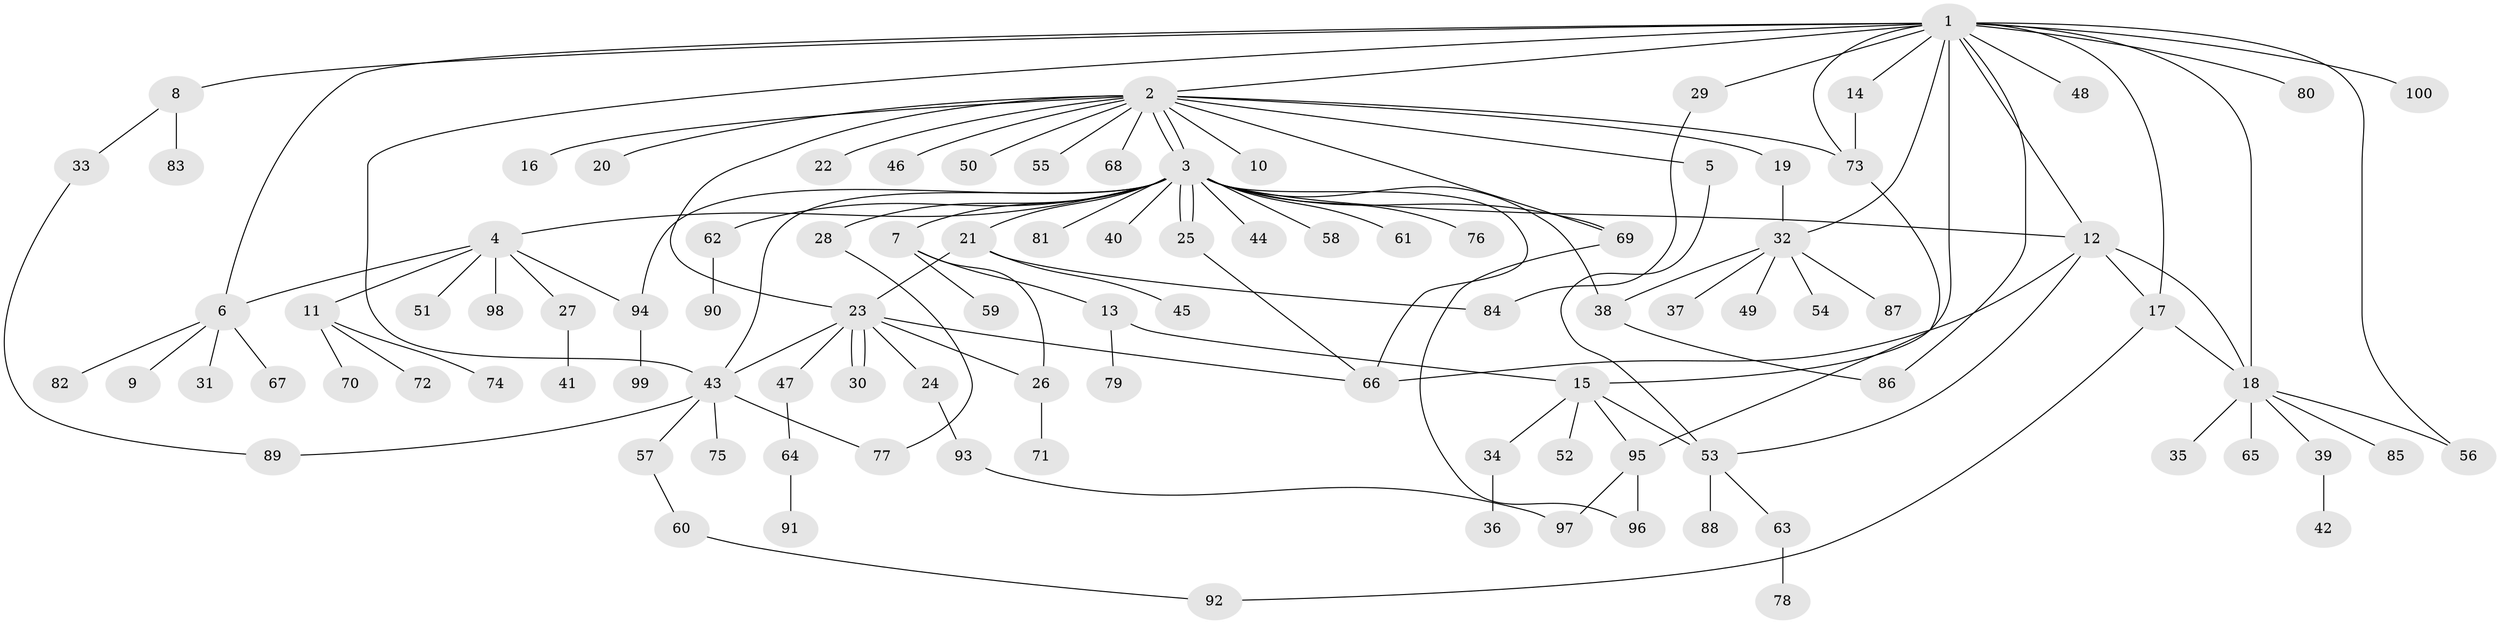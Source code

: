 // Generated by graph-tools (version 1.1) at 2025/38/02/21/25 10:38:54]
// undirected, 100 vertices, 132 edges
graph export_dot {
graph [start="1"]
  node [color=gray90,style=filled];
  1;
  2;
  3;
  4;
  5;
  6;
  7;
  8;
  9;
  10;
  11;
  12;
  13;
  14;
  15;
  16;
  17;
  18;
  19;
  20;
  21;
  22;
  23;
  24;
  25;
  26;
  27;
  28;
  29;
  30;
  31;
  32;
  33;
  34;
  35;
  36;
  37;
  38;
  39;
  40;
  41;
  42;
  43;
  44;
  45;
  46;
  47;
  48;
  49;
  50;
  51;
  52;
  53;
  54;
  55;
  56;
  57;
  58;
  59;
  60;
  61;
  62;
  63;
  64;
  65;
  66;
  67;
  68;
  69;
  70;
  71;
  72;
  73;
  74;
  75;
  76;
  77;
  78;
  79;
  80;
  81;
  82;
  83;
  84;
  85;
  86;
  87;
  88;
  89;
  90;
  91;
  92;
  93;
  94;
  95;
  96;
  97;
  98;
  99;
  100;
  1 -- 2;
  1 -- 6;
  1 -- 8;
  1 -- 12;
  1 -- 14;
  1 -- 15;
  1 -- 17;
  1 -- 18;
  1 -- 29;
  1 -- 32;
  1 -- 43;
  1 -- 48;
  1 -- 56;
  1 -- 73;
  1 -- 80;
  1 -- 86;
  1 -- 100;
  2 -- 3;
  2 -- 3;
  2 -- 5;
  2 -- 10;
  2 -- 16;
  2 -- 19;
  2 -- 20;
  2 -- 22;
  2 -- 23;
  2 -- 46;
  2 -- 50;
  2 -- 55;
  2 -- 68;
  2 -- 69;
  2 -- 73;
  3 -- 4;
  3 -- 7;
  3 -- 12;
  3 -- 21;
  3 -- 25;
  3 -- 25;
  3 -- 28;
  3 -- 38;
  3 -- 40;
  3 -- 43;
  3 -- 44;
  3 -- 58;
  3 -- 61;
  3 -- 62;
  3 -- 66;
  3 -- 69;
  3 -- 76;
  3 -- 81;
  3 -- 94;
  4 -- 6;
  4 -- 11;
  4 -- 27;
  4 -- 51;
  4 -- 94;
  4 -- 98;
  5 -- 53;
  6 -- 9;
  6 -- 31;
  6 -- 67;
  6 -- 82;
  7 -- 13;
  7 -- 26;
  7 -- 59;
  8 -- 33;
  8 -- 83;
  11 -- 70;
  11 -- 72;
  11 -- 74;
  12 -- 17;
  12 -- 18;
  12 -- 53;
  12 -- 66;
  13 -- 15;
  13 -- 79;
  14 -- 73;
  15 -- 34;
  15 -- 52;
  15 -- 53;
  15 -- 95;
  17 -- 18;
  17 -- 92;
  18 -- 35;
  18 -- 39;
  18 -- 56;
  18 -- 65;
  18 -- 85;
  19 -- 32;
  21 -- 23;
  21 -- 45;
  21 -- 84;
  23 -- 24;
  23 -- 26;
  23 -- 30;
  23 -- 30;
  23 -- 43;
  23 -- 47;
  23 -- 66;
  24 -- 93;
  25 -- 66;
  26 -- 71;
  27 -- 41;
  28 -- 77;
  29 -- 84;
  32 -- 37;
  32 -- 38;
  32 -- 49;
  32 -- 54;
  32 -- 87;
  33 -- 89;
  34 -- 36;
  38 -- 86;
  39 -- 42;
  43 -- 57;
  43 -- 75;
  43 -- 77;
  43 -- 89;
  47 -- 64;
  53 -- 63;
  53 -- 88;
  57 -- 60;
  60 -- 92;
  62 -- 90;
  63 -- 78;
  64 -- 91;
  69 -- 96;
  73 -- 95;
  93 -- 97;
  94 -- 99;
  95 -- 96;
  95 -- 97;
}
